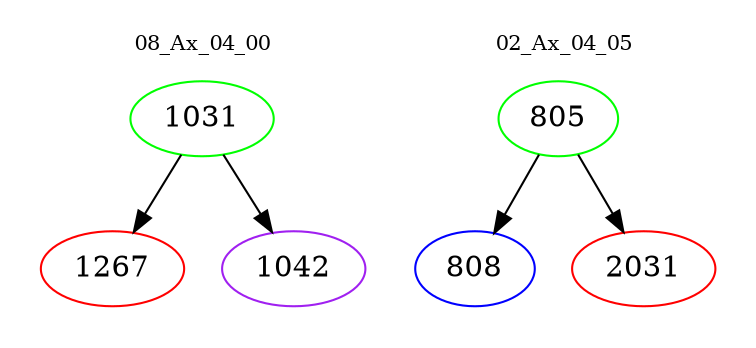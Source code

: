 digraph{
subgraph cluster_0 {
color = white
label = "08_Ax_04_00";
fontsize=10;
T0_1031 [label="1031", color="green"]
T0_1031 -> T0_1267 [color="black"]
T0_1267 [label="1267", color="red"]
T0_1031 -> T0_1042 [color="black"]
T0_1042 [label="1042", color="purple"]
}
subgraph cluster_1 {
color = white
label = "02_Ax_04_05";
fontsize=10;
T1_805 [label="805", color="green"]
T1_805 -> T1_808 [color="black"]
T1_808 [label="808", color="blue"]
T1_805 -> T1_2031 [color="black"]
T1_2031 [label="2031", color="red"]
}
}
